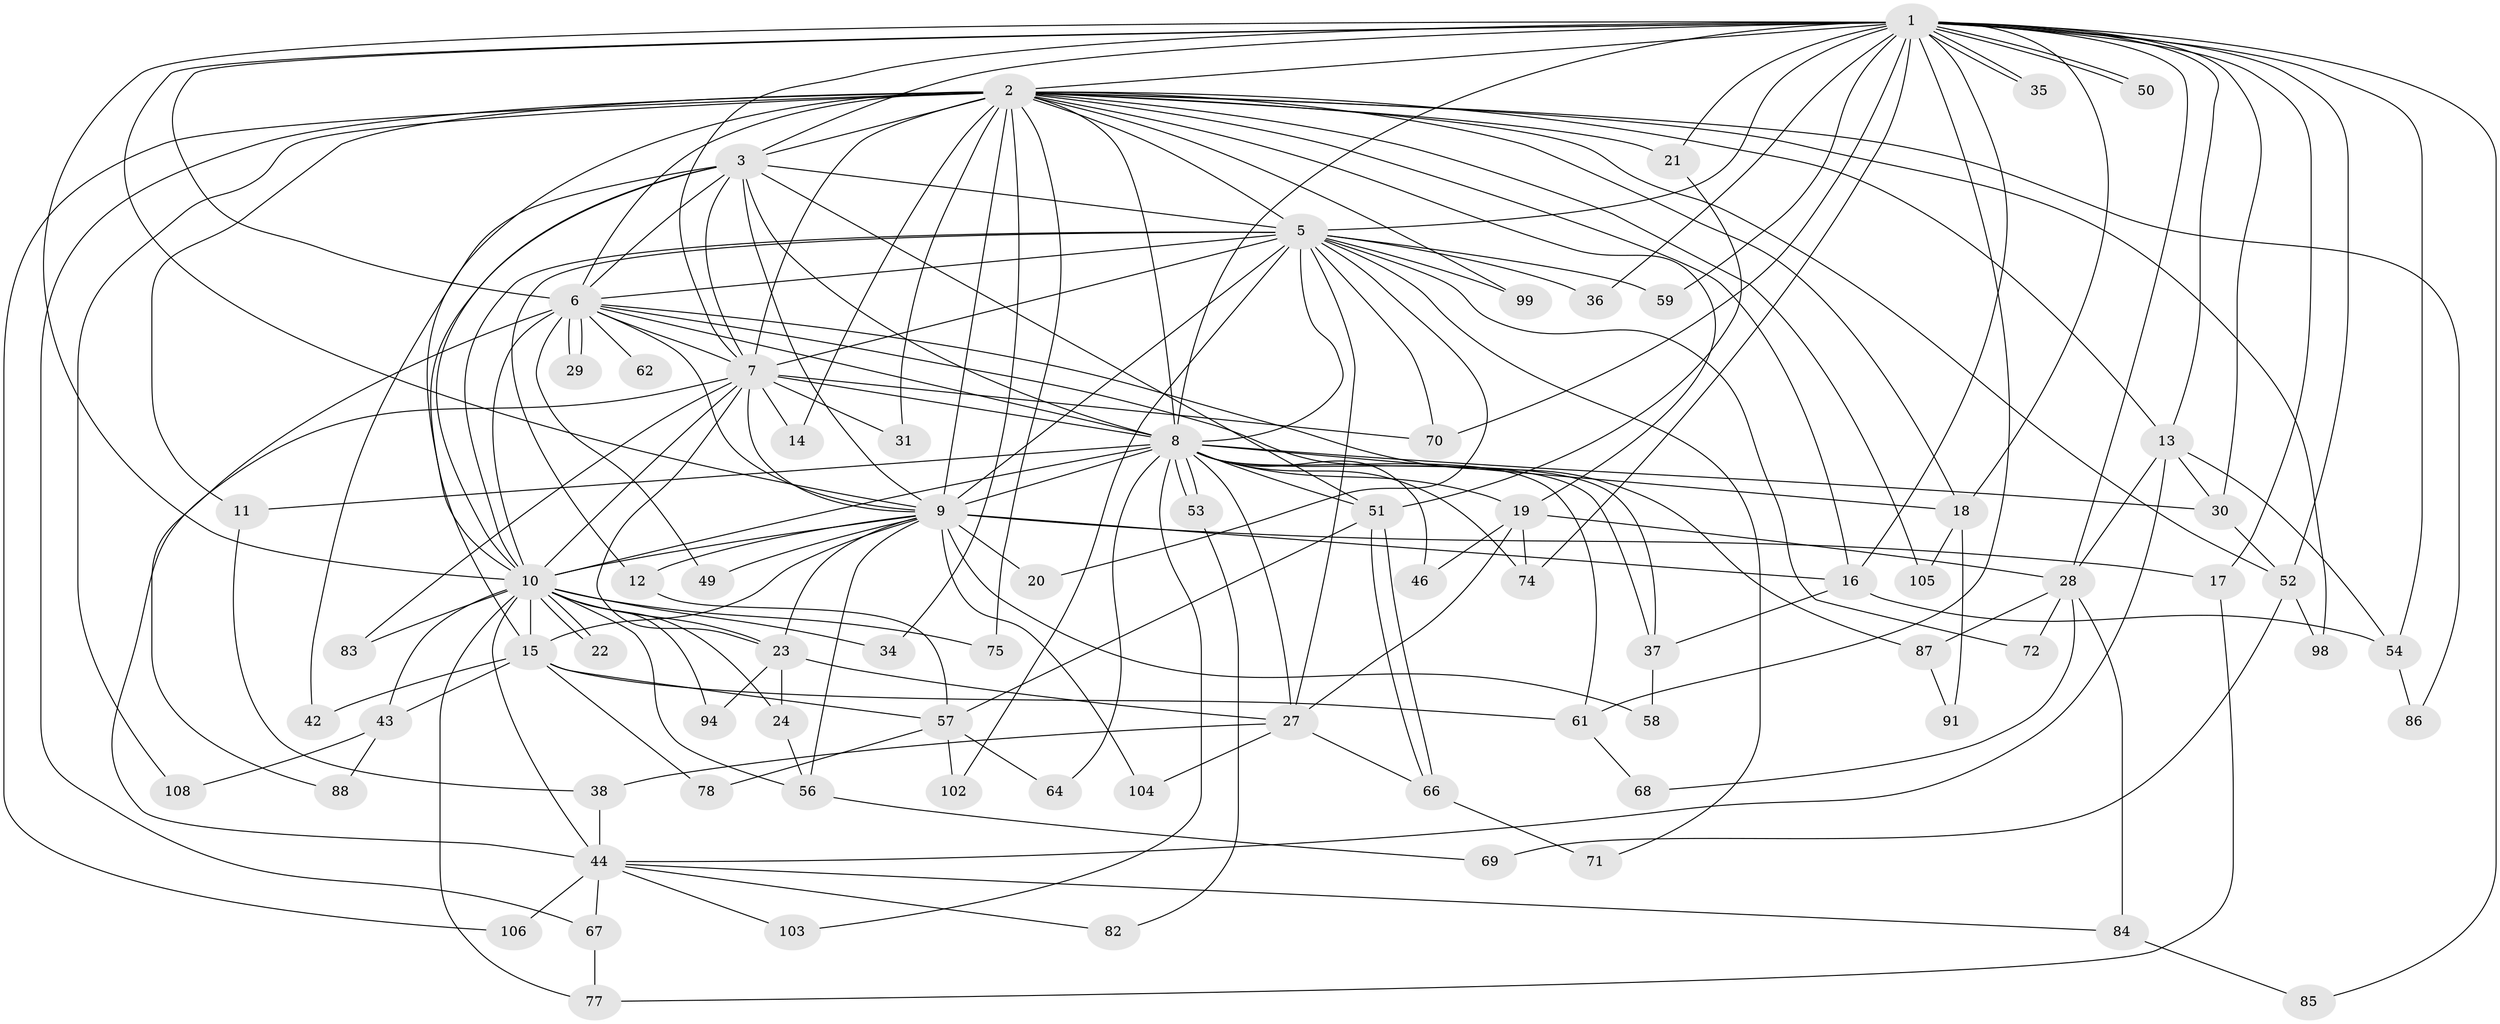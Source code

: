 // original degree distribution, {29: 0.00909090909090909, 19: 0.00909090909090909, 12: 0.00909090909090909, 21: 0.02727272727272727, 17: 0.00909090909090909, 16: 0.00909090909090909, 24: 0.01818181818181818, 3: 0.2, 6: 0.045454545454545456, 2: 0.5, 8: 0.00909090909090909, 4: 0.11818181818181818, 5: 0.03636363636363636}
// Generated by graph-tools (version 1.1) at 2025/41/03/06/25 10:41:33]
// undirected, 78 vertices, 194 edges
graph export_dot {
graph [start="1"]
  node [color=gray90,style=filled];
  1 [super="+89"];
  2 [super="+4"];
  3;
  5 [super="+25"];
  6 [super="+55"];
  7 [super="+107"];
  8 [super="+63"];
  9 [super="+41"];
  10 [super="+26"];
  11;
  12;
  13 [super="+39"];
  14;
  15 [super="+81"];
  16 [super="+40"];
  17;
  18 [super="+93"];
  19 [super="+65"];
  20 [super="+60"];
  21;
  22;
  23 [super="+32"];
  24;
  27 [super="+33"];
  28 [super="+45"];
  29;
  30 [super="+76"];
  31 [super="+48"];
  34;
  35;
  36;
  37 [super="+100"];
  38 [super="+92"];
  42;
  43;
  44 [super="+47"];
  46;
  49;
  50;
  51 [super="+109"];
  52 [super="+73"];
  53;
  54 [super="+90"];
  56 [super="+79"];
  57 [super="+101"];
  58;
  59;
  61 [super="+110"];
  62;
  64;
  66 [super="+80"];
  67;
  68;
  69;
  70 [super="+97"];
  71;
  72;
  74 [super="+96"];
  75;
  77 [super="+95"];
  78;
  82;
  83;
  84;
  85;
  86;
  87;
  88;
  91;
  94;
  98;
  99;
  102;
  103;
  104;
  105;
  106;
  108;
  1 -- 2 [weight=2];
  1 -- 3;
  1 -- 5 [weight=2];
  1 -- 6;
  1 -- 7;
  1 -- 8;
  1 -- 9;
  1 -- 10;
  1 -- 16;
  1 -- 17;
  1 -- 18;
  1 -- 21;
  1 -- 28;
  1 -- 30;
  1 -- 35;
  1 -- 35;
  1 -- 36;
  1 -- 50;
  1 -- 50;
  1 -- 52;
  1 -- 54;
  1 -- 59;
  1 -- 61;
  1 -- 70;
  1 -- 74;
  1 -- 85;
  1 -- 13;
  2 -- 3 [weight=2];
  2 -- 5 [weight=2];
  2 -- 6 [weight=3];
  2 -- 7 [weight=2];
  2 -- 8 [weight=2];
  2 -- 9 [weight=3];
  2 -- 10 [weight=2];
  2 -- 11;
  2 -- 13 [weight=2];
  2 -- 31 [weight=2];
  2 -- 34;
  2 -- 52;
  2 -- 67;
  2 -- 75;
  2 -- 98;
  2 -- 14;
  2 -- 16;
  2 -- 18;
  2 -- 19;
  2 -- 21;
  2 -- 86;
  2 -- 99;
  2 -- 105;
  2 -- 106;
  2 -- 108;
  3 -- 5;
  3 -- 6;
  3 -- 7;
  3 -- 8;
  3 -- 9;
  3 -- 10;
  3 -- 15;
  3 -- 42;
  3 -- 51;
  5 -- 6;
  5 -- 7;
  5 -- 8;
  5 -- 9 [weight=2];
  5 -- 10;
  5 -- 12;
  5 -- 20 [weight=2];
  5 -- 27;
  5 -- 59;
  5 -- 71;
  5 -- 72;
  5 -- 99;
  5 -- 102;
  5 -- 36;
  5 -- 70;
  6 -- 7 [weight=2];
  6 -- 8;
  6 -- 9;
  6 -- 10;
  6 -- 29;
  6 -- 29;
  6 -- 37;
  6 -- 49;
  6 -- 62 [weight=2];
  6 -- 87;
  6 -- 88;
  7 -- 8;
  7 -- 9;
  7 -- 10;
  7 -- 14;
  7 -- 23;
  7 -- 31;
  7 -- 44;
  7 -- 70;
  7 -- 83;
  8 -- 9;
  8 -- 10 [weight=3];
  8 -- 11;
  8 -- 19;
  8 -- 30;
  8 -- 37;
  8 -- 46;
  8 -- 53;
  8 -- 53;
  8 -- 61;
  8 -- 64;
  8 -- 74;
  8 -- 103;
  8 -- 51;
  8 -- 18;
  8 -- 27;
  9 -- 10;
  9 -- 12;
  9 -- 15;
  9 -- 17;
  9 -- 20;
  9 -- 49;
  9 -- 56;
  9 -- 58;
  9 -- 104;
  9 -- 16;
  9 -- 23;
  10 -- 22;
  10 -- 22;
  10 -- 23;
  10 -- 24;
  10 -- 34;
  10 -- 43;
  10 -- 44;
  10 -- 75;
  10 -- 77;
  10 -- 83;
  10 -- 94;
  10 -- 56;
  10 -- 15;
  11 -- 38;
  12 -- 57;
  13 -- 28;
  13 -- 54;
  13 -- 44;
  13 -- 30;
  15 -- 42;
  15 -- 43;
  15 -- 78;
  15 -- 61;
  15 -- 57;
  16 -- 37;
  16 -- 54;
  17 -- 77;
  18 -- 91;
  18 -- 105;
  19 -- 46;
  19 -- 28;
  19 -- 74;
  19 -- 27;
  21 -- 51;
  23 -- 24;
  23 -- 27;
  23 -- 94;
  24 -- 56;
  27 -- 66;
  27 -- 38;
  27 -- 104;
  28 -- 68;
  28 -- 84;
  28 -- 72;
  28 -- 87;
  30 -- 52;
  37 -- 58;
  38 -- 44;
  43 -- 88;
  43 -- 108;
  44 -- 82;
  44 -- 103;
  44 -- 67;
  44 -- 84;
  44 -- 106;
  51 -- 57;
  51 -- 66;
  51 -- 66;
  52 -- 69;
  52 -- 98;
  53 -- 82;
  54 -- 86;
  56 -- 69;
  57 -- 64;
  57 -- 78;
  57 -- 102;
  61 -- 68;
  66 -- 71;
  67 -- 77;
  84 -- 85;
  87 -- 91;
}
